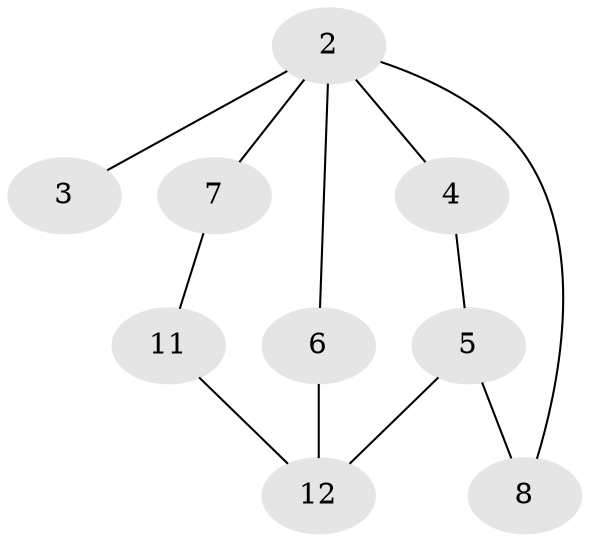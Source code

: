 // Generated by graph-tools (version 1.1) at 2025/46/02/15/25 05:46:28]
// undirected, 9 vertices, 11 edges
graph export_dot {
graph [start="1"]
  node [color=gray90,style=filled];
  2 [super="+1"];
  3 [super="+13+15"];
  4 [super="+9+16"];
  5;
  6 [super="+15"];
  7 [super="+10+13"];
  8 [super="+19"];
  11 [super="+14"];
  12;
  2 -- 3;
  2 -- 4;
  2 -- 6;
  2 -- 7;
  2 -- 8;
  4 -- 5;
  5 -- 12;
  5 -- 8;
  6 -- 12;
  7 -- 11;
  11 -- 12;
}
